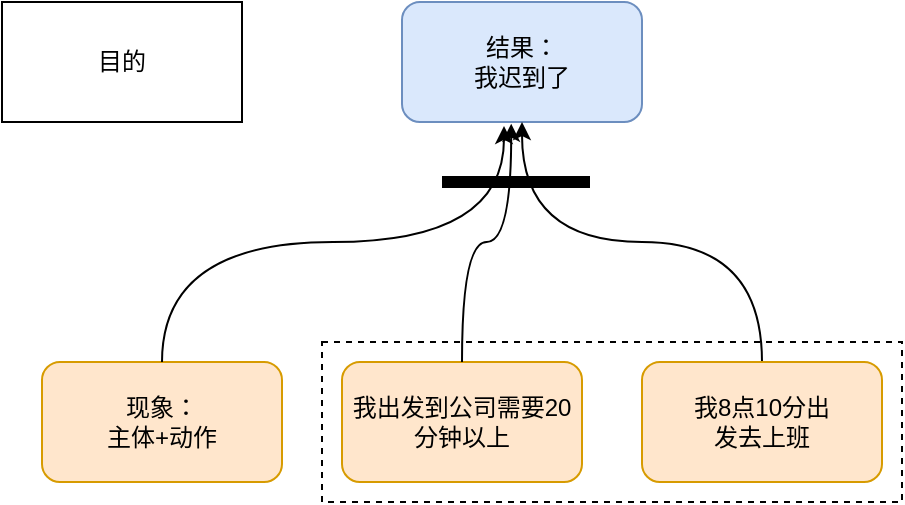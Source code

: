 <mxfile version="22.1.7" type="github">
  <diagram name="第 1 页" id="-YDZAZbOoPaihumaPKAI">
    <mxGraphModel dx="1464" dy="352" grid="1" gridSize="10" guides="1" tooltips="1" connect="1" arrows="1" fold="1" page="1" pageScale="1" pageWidth="827" pageHeight="1169" math="0" shadow="0">
      <root>
        <mxCell id="0" />
        <mxCell id="1" parent="0" />
        <mxCell id="u0APZQ-0mrMtIYkuVcgC-2" value="&lt;div&gt;结果：&lt;/div&gt;&lt;div&gt;我迟到了&lt;br&gt;&lt;/div&gt;" style="rounded=1;whiteSpace=wrap;html=1;fillColor=#dae8fc;strokeColor=#6c8ebf;" vertex="1" parent="1">
          <mxGeometry x="150" y="100" width="120" height="60" as="geometry" />
        </mxCell>
        <mxCell id="u0APZQ-0mrMtIYkuVcgC-3" value="&lt;div&gt;现象：&lt;/div&gt;&lt;div&gt;主体+动作&lt;br&gt;&lt;/div&gt;" style="rounded=1;whiteSpace=wrap;html=1;fillColor=#ffe6cc;strokeColor=#d79b00;" vertex="1" parent="1">
          <mxGeometry x="-30" y="280" width="120" height="60" as="geometry" />
        </mxCell>
        <mxCell id="u0APZQ-0mrMtIYkuVcgC-6" style="edgeStyle=orthogonalEdgeStyle;rounded=0;orthogonalLoop=1;jettySize=auto;html=1;entryX=0.5;entryY=1;entryDx=0;entryDy=0;curved=1;" edge="1" parent="1" source="u0APZQ-0mrMtIYkuVcgC-4" target="u0APZQ-0mrMtIYkuVcgC-2">
          <mxGeometry relative="1" as="geometry">
            <mxPoint x="200" y="170" as="targetPoint" />
          </mxGeometry>
        </mxCell>
        <mxCell id="u0APZQ-0mrMtIYkuVcgC-4" value="&lt;div&gt;我8点10分出&lt;/div&gt;&lt;div&gt;发去上班&lt;/div&gt;" style="rounded=1;whiteSpace=wrap;html=1;fillColor=#ffe6cc;strokeColor=#d79b00;" vertex="1" parent="1">
          <mxGeometry x="270" y="280" width="120" height="60" as="geometry" />
        </mxCell>
        <mxCell id="u0APZQ-0mrMtIYkuVcgC-5" style="edgeStyle=orthogonalEdgeStyle;rounded=0;orthogonalLoop=1;jettySize=auto;html=1;entryX=0.425;entryY=1.033;entryDx=0;entryDy=0;entryPerimeter=0;curved=1;exitX=0.5;exitY=0;exitDx=0;exitDy=0;" edge="1" parent="1" source="u0APZQ-0mrMtIYkuVcgC-3" target="u0APZQ-0mrMtIYkuVcgC-2">
          <mxGeometry relative="1" as="geometry" />
        </mxCell>
        <mxCell id="u0APZQ-0mrMtIYkuVcgC-7" value="" style="endArrow=none;html=1;rounded=0;strokeWidth=6;" edge="1" parent="1">
          <mxGeometry width="50" height="50" relative="1" as="geometry">
            <mxPoint x="170" y="190" as="sourcePoint" />
            <mxPoint x="244" y="190" as="targetPoint" />
          </mxGeometry>
        </mxCell>
        <mxCell id="u0APZQ-0mrMtIYkuVcgC-8" value="我出发到公司需要20分钟以上" style="rounded=1;whiteSpace=wrap;html=1;fillColor=#ffe6cc;strokeColor=#d79b00;" vertex="1" parent="1">
          <mxGeometry x="120" y="280" width="120" height="60" as="geometry" />
        </mxCell>
        <mxCell id="u0APZQ-0mrMtIYkuVcgC-9" style="edgeStyle=orthogonalEdgeStyle;rounded=0;orthogonalLoop=1;jettySize=auto;html=1;entryX=0.455;entryY=1.014;entryDx=0;entryDy=0;entryPerimeter=0;curved=1;" edge="1" parent="1" source="u0APZQ-0mrMtIYkuVcgC-8" target="u0APZQ-0mrMtIYkuVcgC-2">
          <mxGeometry relative="1" as="geometry" />
        </mxCell>
        <mxCell id="u0APZQ-0mrMtIYkuVcgC-10" value="" style="rounded=0;whiteSpace=wrap;html=1;dashed=1;fillColor=none;" vertex="1" parent="1">
          <mxGeometry x="110" y="270" width="290" height="80" as="geometry" />
        </mxCell>
        <mxCell id="u0APZQ-0mrMtIYkuVcgC-11" value="目的" style="whiteSpace=wrap;html=1;" vertex="1" parent="1">
          <mxGeometry x="-50" y="100" width="120" height="60" as="geometry" />
        </mxCell>
      </root>
    </mxGraphModel>
  </diagram>
</mxfile>
